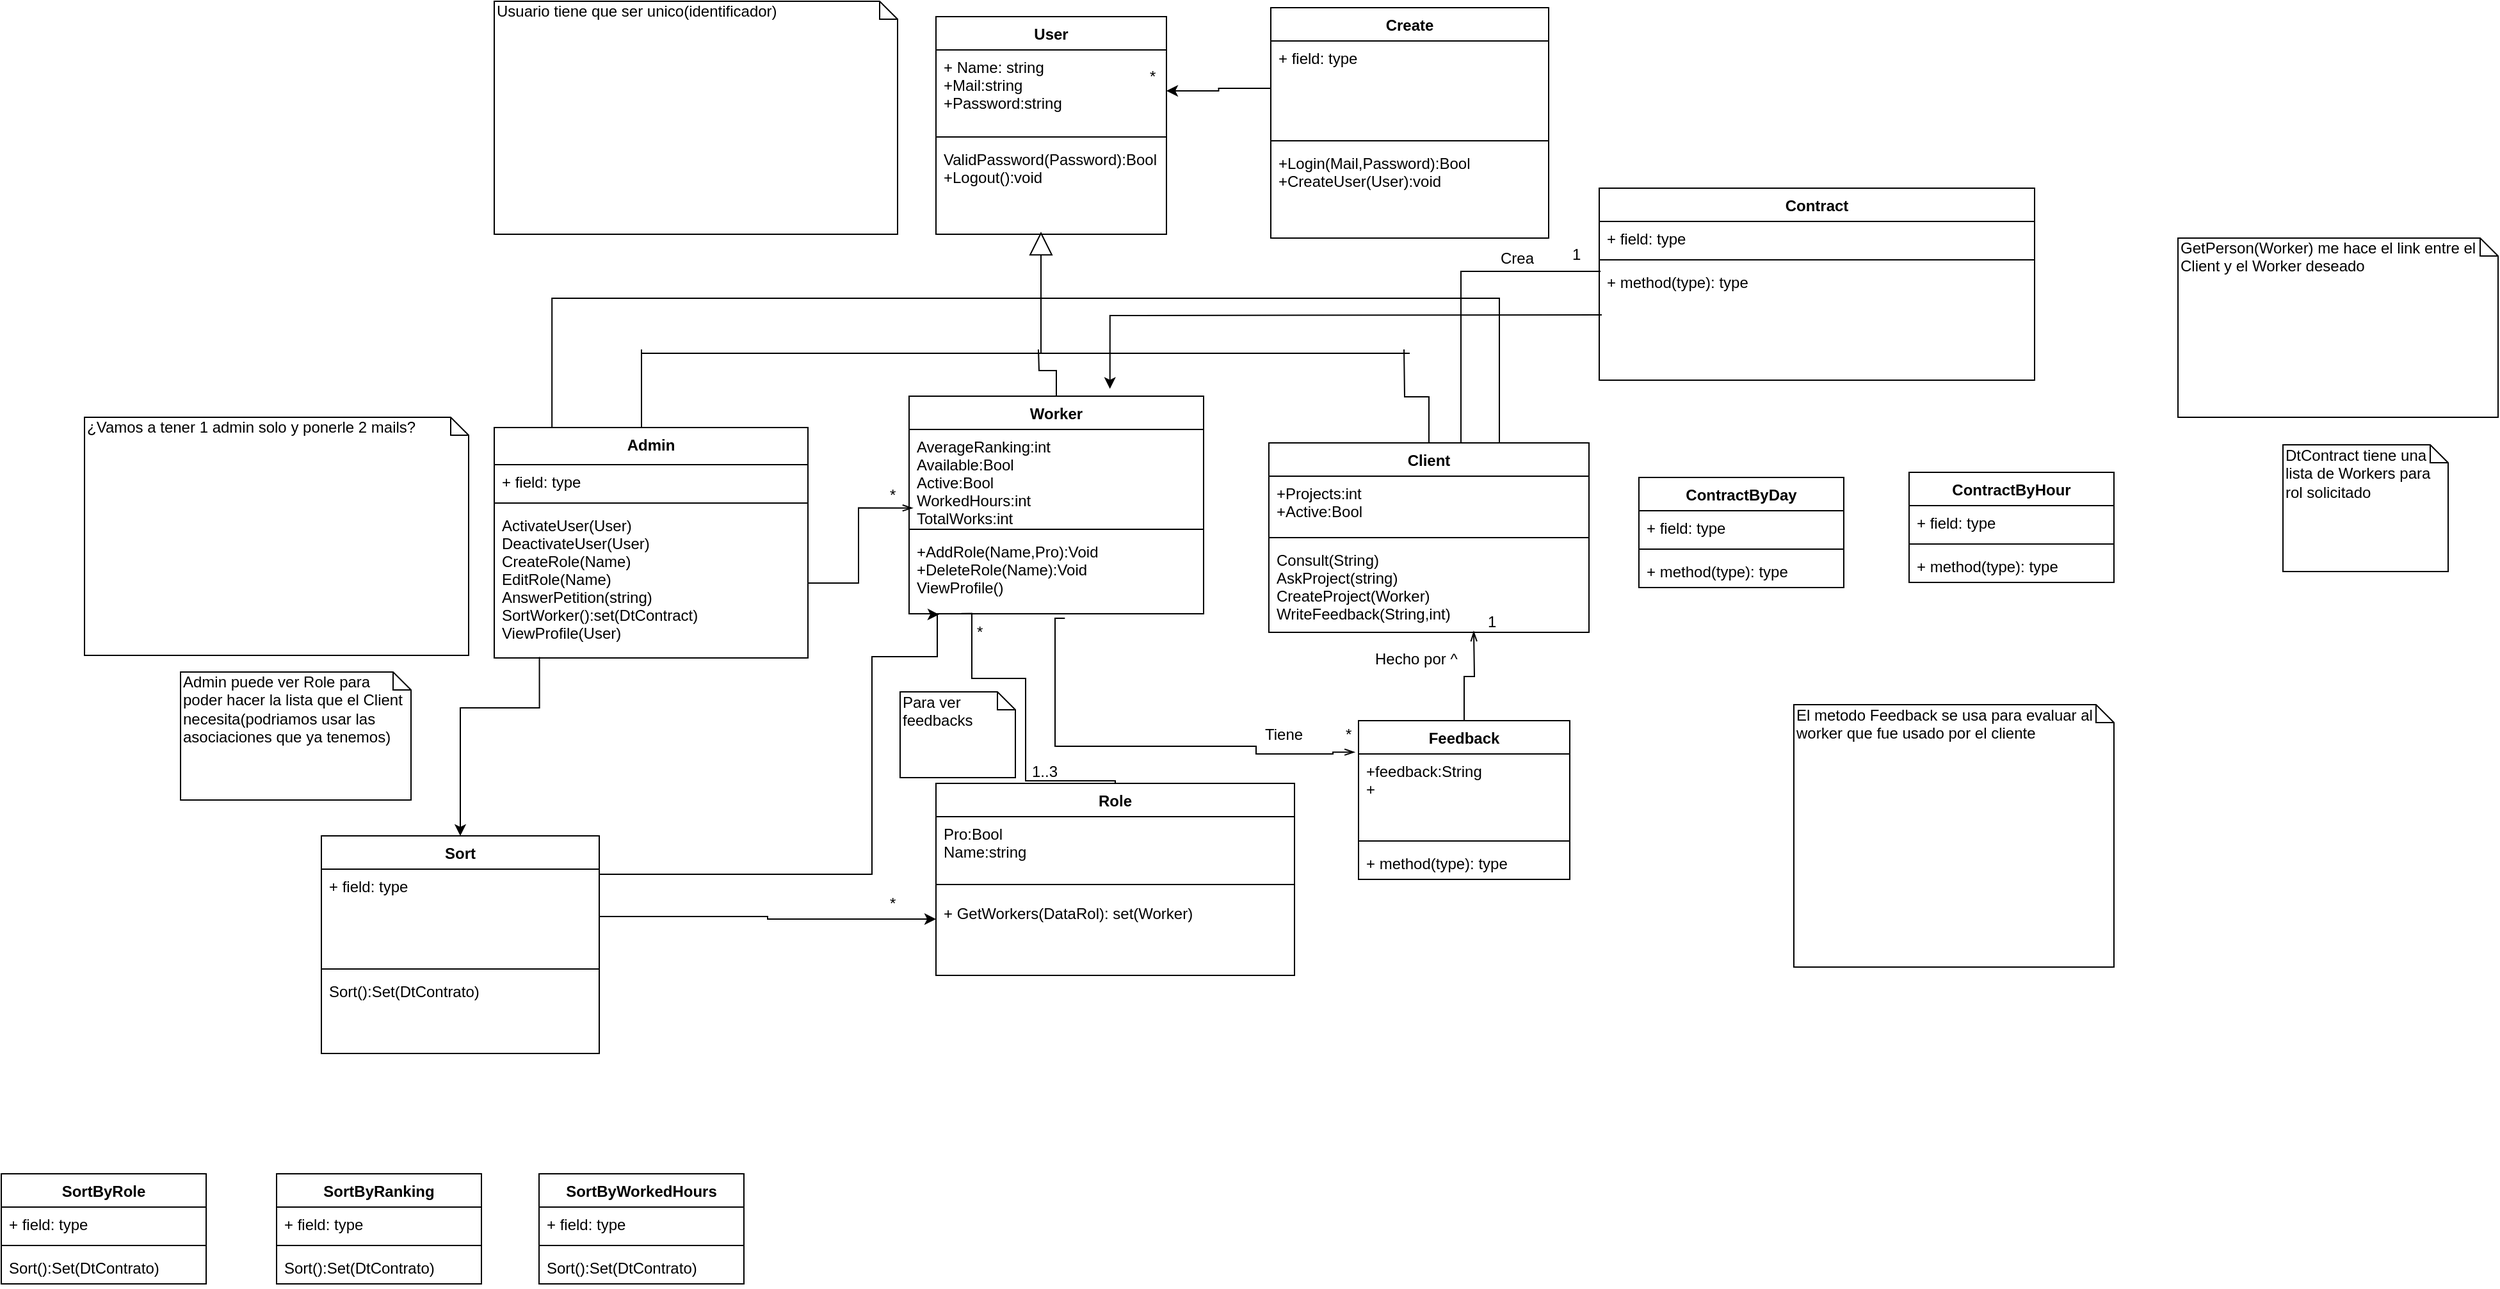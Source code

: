 <mxfile version="10.6.7" type="device"><diagram id="SDJkYluCiTzwaR56uqzN" name="Page-1"><mxGraphModel dx="1842" dy="514" grid="1" gridSize="10" guides="1" tooltips="1" connect="1" arrows="1" fold="1" page="1" pageScale="1" pageWidth="850" pageHeight="1100" math="0" shadow="0"><root><mxCell id="0"/><mxCell id="1" parent="0"/><mxCell id="5q09OxSUYwtpQelPZ46q-1" value="User" style="swimlane;fontStyle=1;align=center;verticalAlign=top;childLayout=stackLayout;horizontal=1;startSize=26;horizontalStack=0;resizeParent=1;resizeParentMax=0;resizeLast=0;collapsible=1;marginBottom=0;" parent="1" vertex="1"><mxGeometry x="220" y="20" width="180" height="170" as="geometry"/></mxCell><mxCell id="5q09OxSUYwtpQelPZ46q-2" value="+ Name: string&#10;+Mail:string&#10;+Password:string&#10;" style="text;strokeColor=none;fillColor=none;align=left;verticalAlign=top;spacingLeft=4;spacingRight=4;overflow=hidden;rotatable=0;points=[[0,0.5],[1,0.5]];portConstraint=eastwest;" parent="5q09OxSUYwtpQelPZ46q-1" vertex="1"><mxGeometry y="26" width="180" height="64" as="geometry"/></mxCell><mxCell id="5q09OxSUYwtpQelPZ46q-3" value="" style="line;strokeWidth=1;fillColor=none;align=left;verticalAlign=middle;spacingTop=-1;spacingLeft=3;spacingRight=3;rotatable=0;labelPosition=right;points=[];portConstraint=eastwest;" parent="5q09OxSUYwtpQelPZ46q-1" vertex="1"><mxGeometry y="90" width="180" height="8" as="geometry"/></mxCell><mxCell id="5q09OxSUYwtpQelPZ46q-4" value="ValidPassword(Password):Bool&#10;+Logout():void&#10;" style="text;strokeColor=none;fillColor=none;align=left;verticalAlign=top;spacingLeft=4;spacingRight=4;overflow=hidden;rotatable=0;points=[[0,0.5],[1,0.5]];portConstraint=eastwest;" parent="5q09OxSUYwtpQelPZ46q-1" vertex="1"><mxGeometry y="98" width="180" height="72" as="geometry"/></mxCell><mxCell id="5q09OxSUYwtpQelPZ46q-5" value="&lt;br&gt;&lt;br&gt;" style="endArrow=block;endSize=16;endFill=0;html=1;entryX=0.513;entryY=1.069;entryDx=0;entryDy=0;entryPerimeter=0;" parent="1" edge="1"><mxGeometry width="160" relative="1" as="geometry"><mxPoint x="302" y="283" as="sourcePoint"/><mxPoint x="302" y="188" as="targetPoint"/></mxGeometry></mxCell><mxCell id="5q09OxSUYwtpQelPZ46q-10" value="" style="endArrow=none;html=1;" parent="1" edge="1"><mxGeometry width="50" height="50" relative="1" as="geometry"><mxPoint x="-10" y="283" as="sourcePoint"/><mxPoint x="590" y="283" as="targetPoint"/></mxGeometry></mxCell><mxCell id="5q09OxSUYwtpQelPZ46q-26" value="" style="edgeStyle=orthogonalEdgeStyle;rounded=0;orthogonalLoop=1;jettySize=auto;html=1;endArrow=none;endFill=0;" parent="1" source="5q09OxSUYwtpQelPZ46q-12" edge="1"><mxGeometry relative="1" as="geometry"><mxPoint x="-10" y="280" as="targetPoint"/><Array as="points"><mxPoint x="-10" y="290"/></Array></mxGeometry></mxCell><mxCell id="5q09OxSUYwtpQelPZ46q-35" value="" style="edgeStyle=orthogonalEdgeStyle;rounded=0;orthogonalLoop=1;jettySize=auto;html=1;endArrow=none;endFill=0;" parent="1" source="5q09OxSUYwtpQelPZ46q-27" edge="1"><mxGeometry relative="1" as="geometry"><mxPoint x="300" y="280" as="targetPoint"/></mxGeometry></mxCell><mxCell id="5q09OxSUYwtpQelPZ46q-27" value="Worker" style="swimlane;fontStyle=1;align=center;verticalAlign=top;childLayout=stackLayout;horizontal=1;startSize=26;horizontalStack=0;resizeParent=1;resizeParentMax=0;resizeLast=0;collapsible=1;marginBottom=0;" parent="1" vertex="1"><mxGeometry x="199" y="316.5" width="230" height="170" as="geometry"/></mxCell><mxCell id="5q09OxSUYwtpQelPZ46q-28" value="AverageRanking:int&#10;Available:Bool&#10;Active:Bool&#10;WorkedHours:int&#10;TotalWorks:int&#10;&#10;" style="text;strokeColor=none;fillColor=none;align=left;verticalAlign=top;spacingLeft=4;spacingRight=4;overflow=hidden;rotatable=0;points=[[0,0.5],[1,0.5]];portConstraint=eastwest;" parent="5q09OxSUYwtpQelPZ46q-27" vertex="1"><mxGeometry y="26" width="230" height="74" as="geometry"/></mxCell><mxCell id="5q09OxSUYwtpQelPZ46q-29" value="" style="line;strokeWidth=1;fillColor=none;align=left;verticalAlign=middle;spacingTop=-1;spacingLeft=3;spacingRight=3;rotatable=0;labelPosition=right;points=[];portConstraint=eastwest;" parent="5q09OxSUYwtpQelPZ46q-27" vertex="1"><mxGeometry y="100" width="230" height="8" as="geometry"/></mxCell><mxCell id="5q09OxSUYwtpQelPZ46q-30" value="+AddRole(Name,Pro):Void&#10;+DeleteRole(Name):Void&#10;ViewProfile()" style="text;strokeColor=none;fillColor=none;align=left;verticalAlign=top;spacingLeft=4;spacingRight=4;overflow=hidden;rotatable=0;points=[[0,0.5],[1,0.5]];portConstraint=eastwest;" parent="5q09OxSUYwtpQelPZ46q-27" vertex="1"><mxGeometry y="108" width="230" height="62" as="geometry"/></mxCell><mxCell id="5q09OxSUYwtpQelPZ46q-89" style="edgeStyle=orthogonalEdgeStyle;rounded=0;orthogonalLoop=1;jettySize=auto;html=1;exitX=0.5;exitY=0;exitDx=0;exitDy=0;startArrow=none;startFill=0;endArrow=none;endFill=0;" parent="1" source="5q09OxSUYwtpQelPZ46q-36" edge="1"><mxGeometry relative="1" as="geometry"><mxPoint x="585.529" y="280" as="targetPoint"/></mxGeometry></mxCell><mxCell id="k8MaMHGygyyiRWq4Le-P-3" style="edgeStyle=orthogonalEdgeStyle;rounded=0;orthogonalLoop=1;jettySize=auto;html=1;exitX=0.75;exitY=0;exitDx=0;exitDy=0;entryX=0.184;entryY=0.009;entryDx=0;entryDy=0;entryPerimeter=0;endArrow=none;endFill=0;" parent="1" source="5q09OxSUYwtpQelPZ46q-36" target="5q09OxSUYwtpQelPZ46q-12" edge="1"><mxGeometry relative="1" as="geometry"><Array as="points"><mxPoint x="660" y="240"/><mxPoint x="-80" y="240"/></Array></mxGeometry></mxCell><mxCell id="50Mh4U7ZmOXtQYmtyxgU-5" style="edgeStyle=orthogonalEdgeStyle;rounded=0;orthogonalLoop=1;jettySize=auto;html=1;entryX=-0.004;entryY=0.041;entryDx=0;entryDy=0;entryPerimeter=0;endArrow=none;endFill=0;" parent="1" source="5q09OxSUYwtpQelPZ46q-36" edge="1"><mxGeometry relative="1" as="geometry"><mxPoint x="739" y="219" as="targetPoint"/><Array as="points"><mxPoint x="630" y="219"/></Array></mxGeometry></mxCell><mxCell id="5q09OxSUYwtpQelPZ46q-36" value="Client" style="swimlane;fontStyle=1;align=center;verticalAlign=top;childLayout=stackLayout;horizontal=1;startSize=26;horizontalStack=0;resizeParent=1;resizeParentMax=0;resizeLast=0;collapsible=1;marginBottom=0;" parent="1" vertex="1"><mxGeometry x="480" y="353" width="250" height="148" as="geometry"/></mxCell><mxCell id="5q09OxSUYwtpQelPZ46q-37" value="+Projects:int&#10;+Active:Bool&#10;" style="text;strokeColor=none;fillColor=none;align=left;verticalAlign=top;spacingLeft=4;spacingRight=4;overflow=hidden;rotatable=0;points=[[0,0.5],[1,0.5]];portConstraint=eastwest;" parent="5q09OxSUYwtpQelPZ46q-36" vertex="1"><mxGeometry y="26" width="250" height="44" as="geometry"/></mxCell><mxCell id="5q09OxSUYwtpQelPZ46q-38" value="" style="line;strokeWidth=1;fillColor=none;align=left;verticalAlign=middle;spacingTop=-1;spacingLeft=3;spacingRight=3;rotatable=0;labelPosition=right;points=[];portConstraint=eastwest;" parent="5q09OxSUYwtpQelPZ46q-36" vertex="1"><mxGeometry y="70" width="250" height="8" as="geometry"/></mxCell><mxCell id="5q09OxSUYwtpQelPZ46q-39" value="Consult(String)&#10;AskProject(string)&#10;CreateProject(Worker)&#10;WriteFeedback(String,int)&#10;&#10;" style="text;strokeColor=none;fillColor=none;align=left;verticalAlign=top;spacingLeft=4;spacingRight=4;overflow=hidden;rotatable=0;points=[[0,0.5],[1,0.5]];portConstraint=eastwest;" parent="5q09OxSUYwtpQelPZ46q-36" vertex="1"><mxGeometry y="78" width="250" height="70" as="geometry"/></mxCell><mxCell id="5q09OxSUYwtpQelPZ46q-85" style="edgeStyle=orthogonalEdgeStyle;rounded=0;orthogonalLoop=1;jettySize=auto;html=1;exitX=0.5;exitY=0;exitDx=0;exitDy=0;entryX=0.177;entryY=0.997;entryDx=0;entryDy=0;entryPerimeter=0;startArrow=none;startFill=0;endArrow=none;endFill=0;" parent="1" source="5q09OxSUYwtpQelPZ46q-53" target="5q09OxSUYwtpQelPZ46q-30" edge="1"><mxGeometry relative="1" as="geometry"><Array as="points"><mxPoint x="290" y="617"/><mxPoint x="290" y="537"/><mxPoint x="248" y="537"/></Array></mxGeometry></mxCell><mxCell id="5q09OxSUYwtpQelPZ46q-62" value="1..3" style="text;html=1;resizable=0;points=[];autosize=1;align=left;verticalAlign=top;spacingTop=-4;" parent="1" vertex="1"><mxGeometry x="293" y="600" width="40" height="20" as="geometry"/></mxCell><mxCell id="5q09OxSUYwtpQelPZ46q-64" value="Feedback" style="swimlane;fontStyle=1;align=center;verticalAlign=top;childLayout=stackLayout;horizontal=1;startSize=26;horizontalStack=0;resizeParent=1;resizeParentMax=0;resizeLast=0;collapsible=1;marginBottom=0;" parent="1" vertex="1"><mxGeometry x="550" y="570" width="165" height="124" as="geometry"/></mxCell><mxCell id="5q09OxSUYwtpQelPZ46q-65" value="+feedback:String&#10;+&#10;" style="text;strokeColor=none;fillColor=none;align=left;verticalAlign=top;spacingLeft=4;spacingRight=4;overflow=hidden;rotatable=0;points=[[0,0.5],[1,0.5]];portConstraint=eastwest;" parent="5q09OxSUYwtpQelPZ46q-64" vertex="1"><mxGeometry y="26" width="165" height="64" as="geometry"/></mxCell><mxCell id="5q09OxSUYwtpQelPZ46q-66" value="" style="line;strokeWidth=1;fillColor=none;align=left;verticalAlign=middle;spacingTop=-1;spacingLeft=3;spacingRight=3;rotatable=0;labelPosition=right;points=[];portConstraint=eastwest;" parent="5q09OxSUYwtpQelPZ46q-64" vertex="1"><mxGeometry y="90" width="165" height="8" as="geometry"/></mxCell><mxCell id="5q09OxSUYwtpQelPZ46q-67" value="+ method(type): type" style="text;strokeColor=none;fillColor=none;align=left;verticalAlign=top;spacingLeft=4;spacingRight=4;overflow=hidden;rotatable=0;points=[[0,0.5],[1,0.5]];portConstraint=eastwest;" parent="5q09OxSUYwtpQelPZ46q-64" vertex="1"><mxGeometry y="98" width="165" height="26" as="geometry"/></mxCell><mxCell id="5q09OxSUYwtpQelPZ46q-75" value="*" style="text;html=1;resizable=0;points=[];autosize=1;align=left;verticalAlign=top;spacingTop=-4;" parent="1" vertex="1"><mxGeometry x="538" y="571" width="20" height="20" as="geometry"/></mxCell><mxCell id="5q09OxSUYwtpQelPZ46q-76" value="Hecho por ^" style="text;html=1;resizable=0;points=[];autosize=1;align=left;verticalAlign=top;spacingTop=-4;" parent="1" vertex="1"><mxGeometry x="561" y="512" width="80" height="20" as="geometry"/></mxCell><mxCell id="5q09OxSUYwtpQelPZ46q-77" value="Tiene&amp;nbsp;" style="text;html=1;resizable=0;points=[];autosize=1;align=left;verticalAlign=top;spacingTop=-4;" parent="1" vertex="1"><mxGeometry x="475" y="571" width="50" height="20" as="geometry"/></mxCell><mxCell id="5q09OxSUYwtpQelPZ46q-87" style="edgeStyle=orthogonalEdgeStyle;rounded=0;orthogonalLoop=1;jettySize=auto;html=1;exitX=1;exitY=0.5;exitDx=0;exitDy=0;entryX=0.013;entryY=0.829;entryDx=0;entryDy=0;entryPerimeter=0;startArrow=none;startFill=0;endArrow=openThin;endFill=0;" parent="1" source="5q09OxSUYwtpQelPZ46q-15" target="5q09OxSUYwtpQelPZ46q-28" edge="1"><mxGeometry relative="1" as="geometry"/></mxCell><mxCell id="5q09OxSUYwtpQelPZ46q-88" value="*" style="text;html=1;resizable=0;points=[];autosize=1;align=left;verticalAlign=top;spacingTop=-4;" parent="1" vertex="1"><mxGeometry x="182" y="384" width="20" height="20" as="geometry"/></mxCell><mxCell id="5q09OxSUYwtpQelPZ46q-90" value="DtContract&amp;nbsp;tiene una lista de Workers para rol solicitado" style="shape=note;whiteSpace=wrap;html=1;size=14;verticalAlign=top;align=left;spacingTop=-6;" parent="1" vertex="1"><mxGeometry x="1272" y="354.5" width="129" height="99" as="geometry"/></mxCell><mxCell id="TyFhL4nCGPg7oJpDTBno-4" value="Admin puede ver Role para poder hacer la lista que el Client necesita(podriamos usar las asociaciones que ya tenemos)" style="shape=note;whiteSpace=wrap;html=1;size=14;verticalAlign=top;align=left;spacingTop=-6;" parent="1" vertex="1"><mxGeometry x="-370" y="532" width="180" height="100" as="geometry"/></mxCell><mxCell id="5q09OxSUYwtpQelPZ46q-73" value="1" style="text;html=1;resizable=0;points=[];autosize=1;align=left;verticalAlign=top;spacingTop=-4;" parent="1" vertex="1"><mxGeometry x="649" y="482.5" width="20" height="20" as="geometry"/></mxCell><mxCell id="TyFhL4nCGPg7oJpDTBno-5" style="edgeStyle=orthogonalEdgeStyle;rounded=0;orthogonalLoop=1;jettySize=auto;html=1;exitX=0.5;exitY=0;exitDx=0;exitDy=0;startArrow=none;startFill=0;endArrow=openThin;endFill=0;" parent="1" source="5q09OxSUYwtpQelPZ46q-64" edge="1"><mxGeometry relative="1" as="geometry"><mxPoint x="590" y="574" as="sourcePoint"/><mxPoint x="640" y="500" as="targetPoint"/></mxGeometry></mxCell><mxCell id="k8MaMHGygyyiRWq4Le-P-5" value="El metodo Feedback se usa para evaluar al worker que fue usado por el cliente" style="shape=note;whiteSpace=wrap;html=1;size=14;verticalAlign=top;align=left;spacingTop=-6;" parent="1" vertex="1"><mxGeometry x="890" y="557.5" width="250" height="205" as="geometry"/></mxCell><mxCell id="k8MaMHGygyyiRWq4Le-P-8" value="GetPerson(Worker) me hace el link entre el Client y el Worker deseado" style="shape=note;whiteSpace=wrap;html=1;size=14;verticalAlign=top;align=left;spacingTop=-6;" parent="1" vertex="1"><mxGeometry x="1190" y="193" width="250" height="140" as="geometry"/></mxCell><mxCell id="k8MaMHGygyyiRWq4Le-P-9" value="Usuario tiene que ser unico(identificador)" style="shape=note;whiteSpace=wrap;html=1;size=14;verticalAlign=top;align=left;spacingTop=-6;" parent="1" vertex="1"><mxGeometry x="-125" y="8" width="315" height="182" as="geometry"/></mxCell><mxCell id="k8MaMHGygyyiRWq4Le-P-13" style="edgeStyle=orthogonalEdgeStyle;rounded=0;orthogonalLoop=1;jettySize=auto;html=1;entryX=0.529;entryY=1.057;entryDx=0;entryDy=0;entryPerimeter=0;startArrow=openThin;startFill=0;endArrow=none;endFill=0;exitX=-0.017;exitY=-0.022;exitDx=0;exitDy=0;exitPerimeter=0;" parent="1" source="5q09OxSUYwtpQelPZ46q-65" target="5q09OxSUYwtpQelPZ46q-30" edge="1"><mxGeometry relative="1" as="geometry"><mxPoint x="490" y="595" as="sourcePoint"/><Array as="points"><mxPoint x="530" y="594"/><mxPoint x="530" y="596"/><mxPoint x="470" y="596"/><mxPoint x="470" y="590"/><mxPoint x="313" y="590"/></Array></mxGeometry></mxCell><mxCell id="k8MaMHGygyyiRWq4Le-P-15" value="" style="group" parent="1" vertex="1" connectable="0"><mxGeometry x="-125" y="341" width="625" height="500" as="geometry"/></mxCell><mxCell id="5q09OxSUYwtpQelPZ46q-12" value="Admin" style="swimlane;fontStyle=1;align=center;verticalAlign=top;childLayout=stackLayout;horizontal=1;startSize=29;horizontalStack=0;resizeParent=1;resizeParentMax=0;resizeLast=0;collapsible=1;marginBottom=0;" parent="k8MaMHGygyyiRWq4Le-P-15" vertex="1"><mxGeometry width="245" height="180" as="geometry"/></mxCell><mxCell id="5q09OxSUYwtpQelPZ46q-13" value="+ field: type" style="text;strokeColor=none;fillColor=none;align=left;verticalAlign=top;spacingLeft=4;spacingRight=4;overflow=hidden;rotatable=0;points=[[0,0.5],[1,0.5]];portConstraint=eastwest;" parent="5q09OxSUYwtpQelPZ46q-12" vertex="1"><mxGeometry y="29" width="245" height="26" as="geometry"/></mxCell><mxCell id="5q09OxSUYwtpQelPZ46q-14" value="" style="line;strokeWidth=1;fillColor=none;align=left;verticalAlign=middle;spacingTop=-1;spacingLeft=3;spacingRight=3;rotatable=0;labelPosition=right;points=[];portConstraint=eastwest;" parent="5q09OxSUYwtpQelPZ46q-12" vertex="1"><mxGeometry y="55" width="245" height="8" as="geometry"/></mxCell><mxCell id="5q09OxSUYwtpQelPZ46q-15" value="ActivateUser(User)&#10;DeactivateUser(User)&#10;CreateRole(Name)&#10;EditRole(Name)&#10;AnswerPetition(string)&#10;SortWorker():set(DtContract)&#10;ViewProfile(User)&#10;&#10;" style="text;strokeColor=none;fillColor=none;align=left;verticalAlign=top;spacingLeft=4;spacingRight=4;overflow=hidden;rotatable=0;points=[[0,0.5],[1,0.5]];portConstraint=eastwest;" parent="5q09OxSUYwtpQelPZ46q-12" vertex="1"><mxGeometry y="63" width="245" height="117" as="geometry"/></mxCell><mxCell id="5q09OxSUYwtpQelPZ46q-53" value="Role" style="swimlane;fontStyle=1;align=center;verticalAlign=top;childLayout=stackLayout;horizontal=1;startSize=26;horizontalStack=0;resizeParent=1;resizeParentMax=0;resizeLast=0;collapsible=1;marginBottom=0;" parent="k8MaMHGygyyiRWq4Le-P-15" vertex="1"><mxGeometry x="345" y="278" width="280" height="150" as="geometry"/></mxCell><mxCell id="5q09OxSUYwtpQelPZ46q-54" value="Pro:Bool&#10;Name:string&#10;" style="text;strokeColor=none;fillColor=none;align=left;verticalAlign=top;spacingLeft=4;spacingRight=4;overflow=hidden;rotatable=0;points=[[0,0.5],[1,0.5]];portConstraint=eastwest;" parent="5q09OxSUYwtpQelPZ46q-53" vertex="1"><mxGeometry y="26" width="280" height="44" as="geometry"/></mxCell><mxCell id="5q09OxSUYwtpQelPZ46q-55" value="" style="line;strokeWidth=1;fillColor=none;align=left;verticalAlign=middle;spacingTop=-1;spacingLeft=3;spacingRight=3;rotatable=0;labelPosition=right;points=[];portConstraint=eastwest;" parent="5q09OxSUYwtpQelPZ46q-53" vertex="1"><mxGeometry y="70" width="280" height="18" as="geometry"/></mxCell><mxCell id="5q09OxSUYwtpQelPZ46q-56" value="+ GetWorkers(DataRol): set(Worker)&#10;&#10;" style="text;strokeColor=none;fillColor=none;align=left;verticalAlign=top;spacingLeft=4;spacingRight=4;overflow=hidden;rotatable=0;points=[[0,0.5],[1,0.5]];portConstraint=eastwest;" parent="5q09OxSUYwtpQelPZ46q-53" vertex="1"><mxGeometry y="88" width="280" height="62" as="geometry"/></mxCell><mxCell id="k8MaMHGygyyiRWq4Le-P-14" value="*" style="text;html=1;resizable=0;points=[];autosize=1;align=left;verticalAlign=top;spacingTop=-4;" parent="k8MaMHGygyyiRWq4Le-P-15" vertex="1"><mxGeometry x="307" y="362" width="20" height="20" as="geometry"/></mxCell><mxCell id="TyFhL4nCGPg7oJpDTBno-1" value="Para ver feedbacks" style="shape=note;whiteSpace=wrap;html=1;size=14;verticalAlign=top;align=left;spacingTop=-6;" parent="k8MaMHGygyyiRWq4Le-P-15" vertex="1"><mxGeometry x="317" y="206.5" width="90" height="67" as="geometry"/></mxCell><mxCell id="5q09OxSUYwtpQelPZ46q-63" value="*" style="text;html=1;resizable=0;points=[];autosize=1;align=left;verticalAlign=top;spacingTop=-4;" parent="k8MaMHGygyyiRWq4Le-P-15" vertex="1"><mxGeometry x="375" y="150" width="20" height="20" as="geometry"/></mxCell><mxCell id="k8MaMHGygyyiRWq4Le-P-21" value="¿Vamos a tener 1 admin solo y ponerle 2 mails?" style="shape=note;whiteSpace=wrap;html=1;size=14;verticalAlign=top;align=left;spacingTop=-6;" parent="1" vertex="1"><mxGeometry x="-445" y="333" width="300" height="186" as="geometry"/></mxCell><mxCell id="50Mh4U7ZmOXtQYmtyxgU-26" style="edgeStyle=orthogonalEdgeStyle;rounded=0;orthogonalLoop=1;jettySize=auto;html=1;entryX=0.144;entryY=0.994;entryDx=0;entryDy=0;entryPerimeter=0;startArrow=classic;startFill=1;endArrow=none;endFill=0;" parent="1" source="kARqLUttwAQogrcN5J3Q-1" target="5q09OxSUYwtpQelPZ46q-15" edge="1"><mxGeometry relative="1" as="geometry"><Array as="points"><mxPoint x="-151" y="560"/><mxPoint x="-90" y="560"/></Array></mxGeometry></mxCell><mxCell id="kARqLUttwAQogrcN5J3Q-1" value="Sort" style="swimlane;fontStyle=1;align=center;verticalAlign=top;childLayout=stackLayout;horizontal=1;startSize=26;horizontalStack=0;resizeParent=1;resizeParentMax=0;resizeLast=0;collapsible=1;marginBottom=0;" parent="1" vertex="1"><mxGeometry x="-260" y="660" width="217" height="170" as="geometry"/></mxCell><mxCell id="kARqLUttwAQogrcN5J3Q-2" value="+ field: type&#10;" style="text;strokeColor=none;fillColor=none;align=left;verticalAlign=top;spacingLeft=4;spacingRight=4;overflow=hidden;rotatable=0;points=[[0,0.5],[1,0.5]];portConstraint=eastwest;" parent="kARqLUttwAQogrcN5J3Q-1" vertex="1"><mxGeometry y="26" width="217" height="74" as="geometry"/></mxCell><mxCell id="kARqLUttwAQogrcN5J3Q-3" value="" style="line;strokeWidth=1;fillColor=none;align=left;verticalAlign=middle;spacingTop=-1;spacingLeft=3;spacingRight=3;rotatable=0;labelPosition=right;points=[];portConstraint=eastwest;" parent="kARqLUttwAQogrcN5J3Q-1" vertex="1"><mxGeometry y="100" width="217" height="8" as="geometry"/></mxCell><mxCell id="kARqLUttwAQogrcN5J3Q-4" value="Sort():Set(DtContrato)&#10;" style="text;strokeColor=none;fillColor=none;align=left;verticalAlign=top;spacingLeft=4;spacingRight=4;overflow=hidden;rotatable=0;points=[[0,0.5],[1,0.5]];portConstraint=eastwest;" parent="kARqLUttwAQogrcN5J3Q-1" vertex="1"><mxGeometry y="108" width="217" height="62" as="geometry"/></mxCell><mxCell id="kARqLUttwAQogrcN5J3Q-12" value="Create" style="swimlane;fontStyle=1;align=center;verticalAlign=top;childLayout=stackLayout;horizontal=1;startSize=26;horizontalStack=0;resizeParent=1;resizeParentMax=0;resizeLast=0;collapsible=1;marginBottom=0;" parent="1" vertex="1"><mxGeometry x="481.5" y="13" width="217" height="180" as="geometry"/></mxCell><mxCell id="kARqLUttwAQogrcN5J3Q-13" value="+ field: type&#10;&#10;" style="text;strokeColor=none;fillColor=none;align=left;verticalAlign=top;spacingLeft=4;spacingRight=4;overflow=hidden;rotatable=0;points=[[0,0.5],[1,0.5]];portConstraint=eastwest;" parent="kARqLUttwAQogrcN5J3Q-12" vertex="1"><mxGeometry y="26" width="217" height="74" as="geometry"/></mxCell><mxCell id="kARqLUttwAQogrcN5J3Q-14" value="" style="line;strokeWidth=1;fillColor=none;align=left;verticalAlign=middle;spacingTop=-1;spacingLeft=3;spacingRight=3;rotatable=0;labelPosition=right;points=[];portConstraint=eastwest;" parent="kARqLUttwAQogrcN5J3Q-12" vertex="1"><mxGeometry y="100" width="217" height="8" as="geometry"/></mxCell><mxCell id="kARqLUttwAQogrcN5J3Q-15" value="+Login(Mail,Password):Bool&#10;+CreateUser(User):void&#10;&#10;" style="text;strokeColor=none;fillColor=none;align=left;verticalAlign=top;spacingLeft=4;spacingRight=4;overflow=hidden;rotatable=0;points=[[0,0.5],[1,0.5]];portConstraint=eastwest;" parent="kARqLUttwAQogrcN5J3Q-12" vertex="1"><mxGeometry y="108" width="217" height="72" as="geometry"/></mxCell><mxCell id="50Mh4U7ZmOXtQYmtyxgU-1" value="Contract" style="swimlane;fontStyle=1;align=center;verticalAlign=top;childLayout=stackLayout;horizontal=1;startSize=26;horizontalStack=0;resizeParent=1;resizeParentMax=0;resizeLast=0;collapsible=1;marginBottom=0;" parent="1" vertex="1"><mxGeometry x="738" y="154" width="340" height="150" as="geometry"/></mxCell><mxCell id="50Mh4U7ZmOXtQYmtyxgU-2" value="+ field: type" style="text;strokeColor=none;fillColor=none;align=left;verticalAlign=top;spacingLeft=4;spacingRight=4;overflow=hidden;rotatable=0;points=[[0,0.5],[1,0.5]];portConstraint=eastwest;" parent="50Mh4U7ZmOXtQYmtyxgU-1" vertex="1"><mxGeometry y="26" width="340" height="26" as="geometry"/></mxCell><mxCell id="50Mh4U7ZmOXtQYmtyxgU-3" value="" style="line;strokeWidth=1;fillColor=none;align=left;verticalAlign=middle;spacingTop=-1;spacingLeft=3;spacingRight=3;rotatable=0;labelPosition=right;points=[];portConstraint=eastwest;" parent="50Mh4U7ZmOXtQYmtyxgU-1" vertex="1"><mxGeometry y="52" width="340" height="8" as="geometry"/></mxCell><mxCell id="50Mh4U7ZmOXtQYmtyxgU-4" value="+ method(type): type" style="text;strokeColor=none;fillColor=none;align=left;verticalAlign=top;spacingLeft=4;spacingRight=4;overflow=hidden;rotatable=0;points=[[0,0.5],[1,0.5]];portConstraint=eastwest;" parent="50Mh4U7ZmOXtQYmtyxgU-1" vertex="1"><mxGeometry y="60" width="340" height="90" as="geometry"/></mxCell><mxCell id="50Mh4U7ZmOXtQYmtyxgU-6" value="Crea" style="text;html=1;resizable=0;points=[];autosize=1;align=left;verticalAlign=top;spacingTop=-4;" parent="1" vertex="1"><mxGeometry x="658.5" y="199" width="40" height="20" as="geometry"/></mxCell><mxCell id="50Mh4U7ZmOXtQYmtyxgU-7" value="1" style="text;html=1;resizable=0;points=[];autosize=1;align=left;verticalAlign=top;spacingTop=-4;" parent="1" vertex="1"><mxGeometry x="715" y="196" width="20" height="20" as="geometry"/></mxCell><mxCell id="50Mh4U7ZmOXtQYmtyxgU-8" style="edgeStyle=orthogonalEdgeStyle;rounded=0;orthogonalLoop=1;jettySize=auto;html=1;exitX=0;exitY=0.5;exitDx=0;exitDy=0;entryX=0.682;entryY=-0.034;entryDx=0;entryDy=0;entryPerimeter=0;" parent="1" target="5q09OxSUYwtpQelPZ46q-27" edge="1"><mxGeometry relative="1" as="geometry"><mxPoint x="740" y="253" as="sourcePoint"/></mxGeometry></mxCell><mxCell id="50Mh4U7ZmOXtQYmtyxgU-10" value="SortByRole" style="swimlane;fontStyle=1;align=center;verticalAlign=top;childLayout=stackLayout;horizontal=1;startSize=26;horizontalStack=0;resizeParent=1;resizeParentMax=0;resizeLast=0;collapsible=1;marginBottom=0;" parent="1" vertex="1"><mxGeometry x="-510" y="924" width="160" height="86" as="geometry"/></mxCell><mxCell id="50Mh4U7ZmOXtQYmtyxgU-11" value="+ field: type" style="text;strokeColor=none;fillColor=none;align=left;verticalAlign=top;spacingLeft=4;spacingRight=4;overflow=hidden;rotatable=0;points=[[0,0.5],[1,0.5]];portConstraint=eastwest;" parent="50Mh4U7ZmOXtQYmtyxgU-10" vertex="1"><mxGeometry y="26" width="160" height="26" as="geometry"/></mxCell><mxCell id="50Mh4U7ZmOXtQYmtyxgU-12" value="" style="line;strokeWidth=1;fillColor=none;align=left;verticalAlign=middle;spacingTop=-1;spacingLeft=3;spacingRight=3;rotatable=0;labelPosition=right;points=[];portConstraint=eastwest;" parent="50Mh4U7ZmOXtQYmtyxgU-10" vertex="1"><mxGeometry y="52" width="160" height="8" as="geometry"/></mxCell><mxCell id="50Mh4U7ZmOXtQYmtyxgU-13" value="Sort():Set(DtContrato)" style="text;strokeColor=none;fillColor=none;align=left;verticalAlign=top;spacingLeft=4;spacingRight=4;overflow=hidden;rotatable=0;points=[[0,0.5],[1,0.5]];portConstraint=eastwest;" parent="50Mh4U7ZmOXtQYmtyxgU-10" vertex="1"><mxGeometry y="60" width="160" height="26" as="geometry"/></mxCell><mxCell id="50Mh4U7ZmOXtQYmtyxgU-14" value="SortByRanking" style="swimlane;fontStyle=1;align=center;verticalAlign=top;childLayout=stackLayout;horizontal=1;startSize=26;horizontalStack=0;resizeParent=1;resizeParentMax=0;resizeLast=0;collapsible=1;marginBottom=0;" parent="1" vertex="1"><mxGeometry x="-295" y="924" width="160" height="86" as="geometry"/></mxCell><mxCell id="50Mh4U7ZmOXtQYmtyxgU-15" value="+ field: type" style="text;strokeColor=none;fillColor=none;align=left;verticalAlign=top;spacingLeft=4;spacingRight=4;overflow=hidden;rotatable=0;points=[[0,0.5],[1,0.5]];portConstraint=eastwest;" parent="50Mh4U7ZmOXtQYmtyxgU-14" vertex="1"><mxGeometry y="26" width="160" height="26" as="geometry"/></mxCell><mxCell id="50Mh4U7ZmOXtQYmtyxgU-16" value="" style="line;strokeWidth=1;fillColor=none;align=left;verticalAlign=middle;spacingTop=-1;spacingLeft=3;spacingRight=3;rotatable=0;labelPosition=right;points=[];portConstraint=eastwest;" parent="50Mh4U7ZmOXtQYmtyxgU-14" vertex="1"><mxGeometry y="52" width="160" height="8" as="geometry"/></mxCell><mxCell id="50Mh4U7ZmOXtQYmtyxgU-17" value="Sort():Set(DtContrato)" style="text;strokeColor=none;fillColor=none;align=left;verticalAlign=top;spacingLeft=4;spacingRight=4;overflow=hidden;rotatable=0;points=[[0,0.5],[1,0.5]];portConstraint=eastwest;" parent="50Mh4U7ZmOXtQYmtyxgU-14" vertex="1"><mxGeometry y="60" width="160" height="26" as="geometry"/></mxCell><mxCell id="50Mh4U7ZmOXtQYmtyxgU-18" value="SortByWorkedHours" style="swimlane;fontStyle=1;align=center;verticalAlign=top;childLayout=stackLayout;horizontal=1;startSize=26;horizontalStack=0;resizeParent=1;resizeParentMax=0;resizeLast=0;collapsible=1;marginBottom=0;" parent="1" vertex="1"><mxGeometry x="-90" y="924" width="160" height="86" as="geometry"/></mxCell><mxCell id="50Mh4U7ZmOXtQYmtyxgU-19" value="+ field: type" style="text;strokeColor=none;fillColor=none;align=left;verticalAlign=top;spacingLeft=4;spacingRight=4;overflow=hidden;rotatable=0;points=[[0,0.5],[1,0.5]];portConstraint=eastwest;" parent="50Mh4U7ZmOXtQYmtyxgU-18" vertex="1"><mxGeometry y="26" width="160" height="26" as="geometry"/></mxCell><mxCell id="50Mh4U7ZmOXtQYmtyxgU-20" value="" style="line;strokeWidth=1;fillColor=none;align=left;verticalAlign=middle;spacingTop=-1;spacingLeft=3;spacingRight=3;rotatable=0;labelPosition=right;points=[];portConstraint=eastwest;" parent="50Mh4U7ZmOXtQYmtyxgU-18" vertex="1"><mxGeometry y="52" width="160" height="8" as="geometry"/></mxCell><mxCell id="50Mh4U7ZmOXtQYmtyxgU-21" value="Sort():Set(DtContrato)" style="text;strokeColor=none;fillColor=none;align=left;verticalAlign=top;spacingLeft=4;spacingRight=4;overflow=hidden;rotatable=0;points=[[0,0.5],[1,0.5]];portConstraint=eastwest;" parent="50Mh4U7ZmOXtQYmtyxgU-18" vertex="1"><mxGeometry y="60" width="160" height="26" as="geometry"/></mxCell><mxCell id="50Mh4U7ZmOXtQYmtyxgU-25" style="edgeStyle=orthogonalEdgeStyle;rounded=0;orthogonalLoop=1;jettySize=auto;html=1;exitX=1;exitY=0.5;exitDx=0;exitDy=0;entryX=0;entryY=0.291;entryDx=0;entryDy=0;entryPerimeter=0;startArrow=none;startFill=0;endArrow=classic;endFill=1;" parent="1" source="kARqLUttwAQogrcN5J3Q-2" target="5q09OxSUYwtpQelPZ46q-56" edge="1"><mxGeometry relative="1" as="geometry"/></mxCell><mxCell id="50Mh4U7ZmOXtQYmtyxgU-27" style="edgeStyle=orthogonalEdgeStyle;rounded=0;orthogonalLoop=1;jettySize=auto;html=1;exitX=1;exitY=0.5;exitDx=0;exitDy=0;entryX=0.102;entryY=1.01;entryDx=0;entryDy=0;entryPerimeter=0;startArrow=none;startFill=0;endArrow=classic;endFill=1;" parent="1" source="kARqLUttwAQogrcN5J3Q-2" target="5q09OxSUYwtpQelPZ46q-30" edge="1"><mxGeometry relative="1" as="geometry"><Array as="points"><mxPoint x="-43" y="690"/><mxPoint x="170" y="690"/><mxPoint x="170" y="520"/><mxPoint x="221" y="520"/><mxPoint x="221" y="487"/></Array></mxGeometry></mxCell><mxCell id="50Mh4U7ZmOXtQYmtyxgU-29" value="ContractByDay" style="swimlane;fontStyle=1;align=center;verticalAlign=top;childLayout=stackLayout;horizontal=1;startSize=26;horizontalStack=0;resizeParent=1;resizeParentMax=0;resizeLast=0;collapsible=1;marginBottom=0;" parent="1" vertex="1"><mxGeometry x="769" y="380" width="160" height="86" as="geometry"/></mxCell><mxCell id="50Mh4U7ZmOXtQYmtyxgU-30" value="+ field: type" style="text;strokeColor=none;fillColor=none;align=left;verticalAlign=top;spacingLeft=4;spacingRight=4;overflow=hidden;rotatable=0;points=[[0,0.5],[1,0.5]];portConstraint=eastwest;" parent="50Mh4U7ZmOXtQYmtyxgU-29" vertex="1"><mxGeometry y="26" width="160" height="26" as="geometry"/></mxCell><mxCell id="50Mh4U7ZmOXtQYmtyxgU-31" value="" style="line;strokeWidth=1;fillColor=none;align=left;verticalAlign=middle;spacingTop=-1;spacingLeft=3;spacingRight=3;rotatable=0;labelPosition=right;points=[];portConstraint=eastwest;" parent="50Mh4U7ZmOXtQYmtyxgU-29" vertex="1"><mxGeometry y="52" width="160" height="8" as="geometry"/></mxCell><mxCell id="50Mh4U7ZmOXtQYmtyxgU-32" value="+ method(type): type" style="text;strokeColor=none;fillColor=none;align=left;verticalAlign=top;spacingLeft=4;spacingRight=4;overflow=hidden;rotatable=0;points=[[0,0.5],[1,0.5]];portConstraint=eastwest;" parent="50Mh4U7ZmOXtQYmtyxgU-29" vertex="1"><mxGeometry y="60" width="160" height="26" as="geometry"/></mxCell><mxCell id="50Mh4U7ZmOXtQYmtyxgU-33" value="ContractByHour" style="swimlane;fontStyle=1;align=center;verticalAlign=top;childLayout=stackLayout;horizontal=1;startSize=26;horizontalStack=0;resizeParent=1;resizeParentMax=0;resizeLast=0;collapsible=1;marginBottom=0;" parent="1" vertex="1"><mxGeometry x="980" y="376" width="160" height="86" as="geometry"/></mxCell><mxCell id="50Mh4U7ZmOXtQYmtyxgU-34" value="+ field: type" style="text;strokeColor=none;fillColor=none;align=left;verticalAlign=top;spacingLeft=4;spacingRight=4;overflow=hidden;rotatable=0;points=[[0,0.5],[1,0.5]];portConstraint=eastwest;" parent="50Mh4U7ZmOXtQYmtyxgU-33" vertex="1"><mxGeometry y="26" width="160" height="26" as="geometry"/></mxCell><mxCell id="50Mh4U7ZmOXtQYmtyxgU-35" value="" style="line;strokeWidth=1;fillColor=none;align=left;verticalAlign=middle;spacingTop=-1;spacingLeft=3;spacingRight=3;rotatable=0;labelPosition=right;points=[];portConstraint=eastwest;" parent="50Mh4U7ZmOXtQYmtyxgU-33" vertex="1"><mxGeometry y="52" width="160" height="8" as="geometry"/></mxCell><mxCell id="50Mh4U7ZmOXtQYmtyxgU-36" value="+ method(type): type" style="text;strokeColor=none;fillColor=none;align=left;verticalAlign=top;spacingLeft=4;spacingRight=4;overflow=hidden;rotatable=0;points=[[0,0.5],[1,0.5]];portConstraint=eastwest;" parent="50Mh4U7ZmOXtQYmtyxgU-33" vertex="1"><mxGeometry y="60" width="160" height="26" as="geometry"/></mxCell><mxCell id="WKWUwzUZ6VAfUllw7xQe-1" style="edgeStyle=orthogonalEdgeStyle;rounded=0;orthogonalLoop=1;jettySize=auto;html=1;entryX=1;entryY=0.5;entryDx=0;entryDy=0;" edge="1" parent="1" source="kARqLUttwAQogrcN5J3Q-13" target="5q09OxSUYwtpQelPZ46q-2"><mxGeometry relative="1" as="geometry"/></mxCell><mxCell id="WKWUwzUZ6VAfUllw7xQe-2" value="*" style="text;html=1;resizable=0;points=[];autosize=1;align=left;verticalAlign=top;spacingTop=-4;" vertex="1" parent="1"><mxGeometry x="385" y="57" width="20" height="10" as="geometry"/></mxCell></root></mxGraphModel></diagram></mxfile>